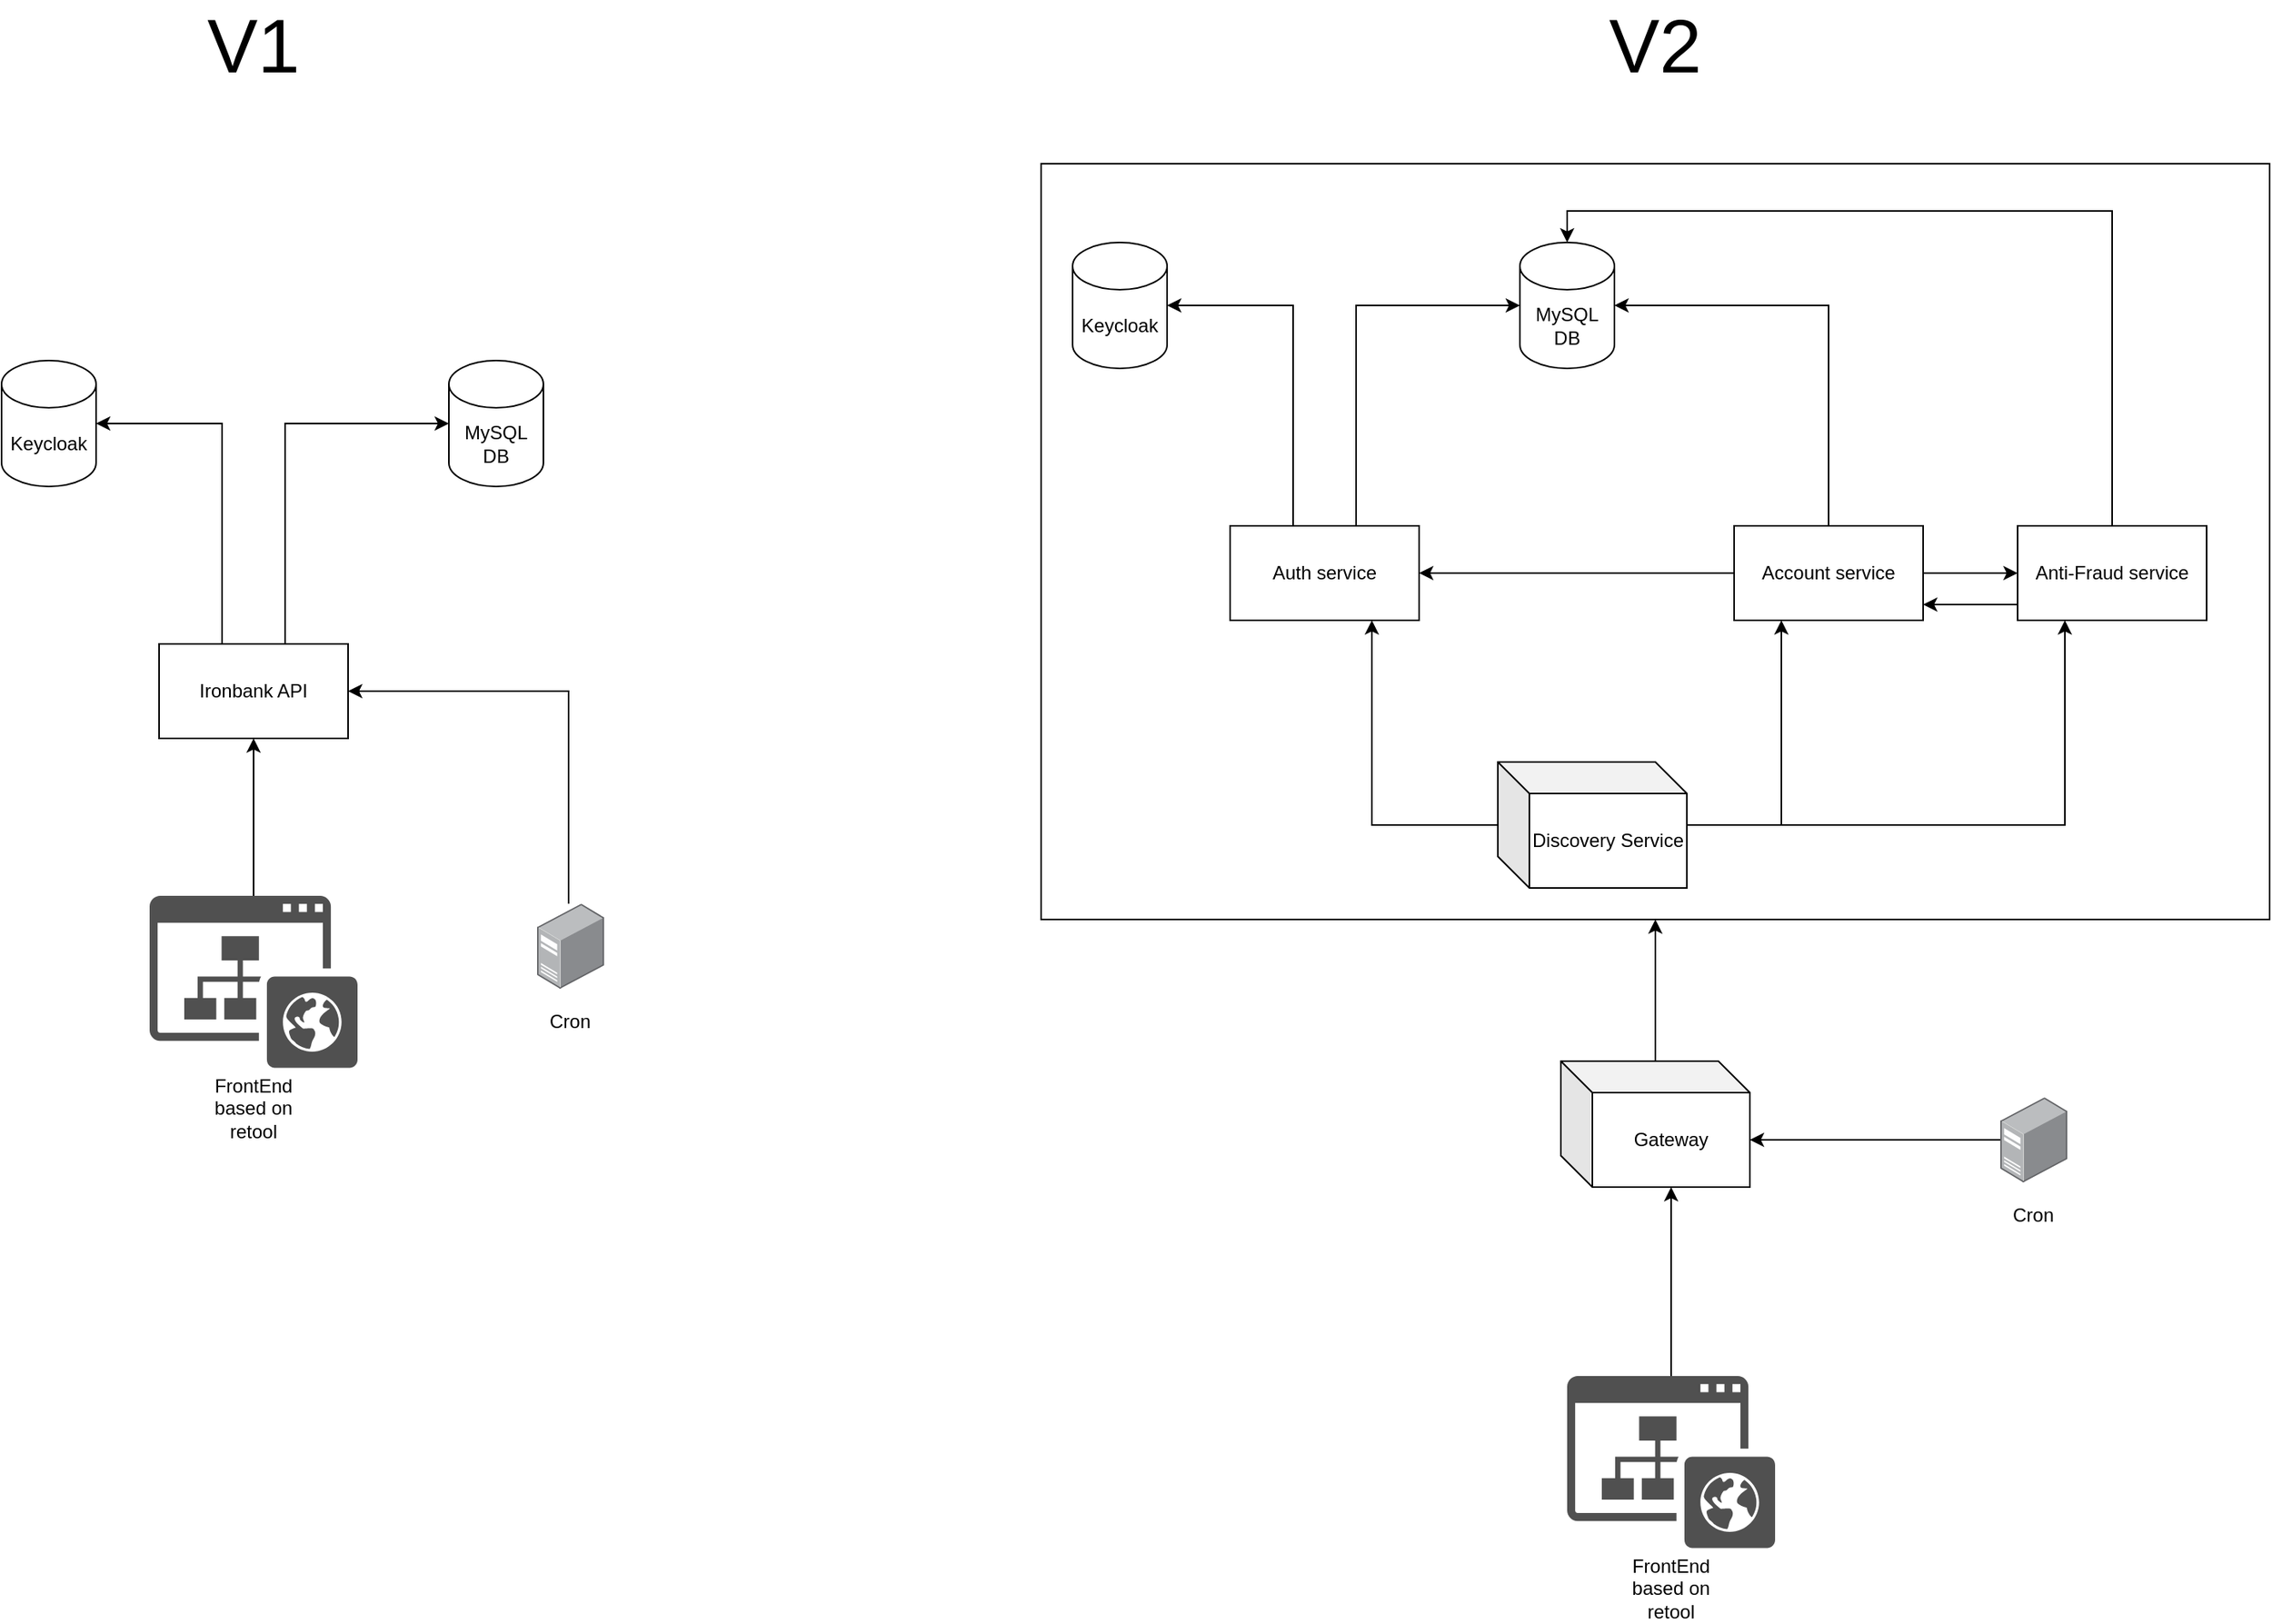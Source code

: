 <mxfile version="20.2.8" type="device"><diagram id="zR-aphUdTskEHhccrLXG" name="Página-1"><mxGraphModel dx="1961" dy="2186" grid="1" gridSize="10" guides="1" tooltips="1" connect="1" arrows="1" fold="1" page="1" pageScale="1" pageWidth="827" pageHeight="1169" math="0" shadow="0"><root><mxCell id="0"/><mxCell id="1" parent="0"/><mxCell id="UNST30MJTOROgTW6B7bt-17" value="" style="rounded=0;whiteSpace=wrap;html=1;" vertex="1" parent="1"><mxGeometry x="80" y="-30" width="780" height="480" as="geometry"/></mxCell><mxCell id="UNST30MJTOROgTW6B7bt-3" style="edgeStyle=orthogonalEdgeStyle;rounded=0;orthogonalLoop=1;jettySize=auto;html=1;entryX=0;entryY=0.5;entryDx=0;entryDy=0;entryPerimeter=0;" edge="1" parent="1" source="UNST30MJTOROgTW6B7bt-1" target="UNST30MJTOROgTW6B7bt-2"><mxGeometry relative="1" as="geometry"><Array as="points"><mxPoint x="280" y="60"/></Array></mxGeometry></mxCell><mxCell id="UNST30MJTOROgTW6B7bt-9" style="edgeStyle=orthogonalEdgeStyle;rounded=0;orthogonalLoop=1;jettySize=auto;html=1;entryX=1;entryY=0.5;entryDx=0;entryDy=0;entryPerimeter=0;" edge="1" parent="1" source="UNST30MJTOROgTW6B7bt-1" target="UNST30MJTOROgTW6B7bt-8"><mxGeometry relative="1" as="geometry"><Array as="points"><mxPoint x="240" y="60"/></Array></mxGeometry></mxCell><mxCell id="UNST30MJTOROgTW6B7bt-1" value="Auth service" style="rounded=0;whiteSpace=wrap;html=1;" vertex="1" parent="1"><mxGeometry x="200" y="200" width="120" height="60" as="geometry"/></mxCell><mxCell id="UNST30MJTOROgTW6B7bt-2" value="MySQL&lt;br&gt;DB" style="shape=cylinder3;whiteSpace=wrap;html=1;boundedLbl=1;backgroundOutline=1;size=15;" vertex="1" parent="1"><mxGeometry x="384" y="20" width="60" height="80" as="geometry"/></mxCell><mxCell id="UNST30MJTOROgTW6B7bt-5" style="edgeStyle=orthogonalEdgeStyle;rounded=0;orthogonalLoop=1;jettySize=auto;html=1;entryX=1;entryY=0.5;entryDx=0;entryDy=0;entryPerimeter=0;" edge="1" parent="1" source="UNST30MJTOROgTW6B7bt-4" target="UNST30MJTOROgTW6B7bt-2"><mxGeometry relative="1" as="geometry"><Array as="points"><mxPoint x="580" y="60"/></Array></mxGeometry></mxCell><mxCell id="UNST30MJTOROgTW6B7bt-23" style="edgeStyle=orthogonalEdgeStyle;rounded=0;orthogonalLoop=1;jettySize=auto;html=1;entryX=1;entryY=0.5;entryDx=0;entryDy=0;" edge="1" parent="1" source="UNST30MJTOROgTW6B7bt-4" target="UNST30MJTOROgTW6B7bt-1"><mxGeometry relative="1" as="geometry"/></mxCell><mxCell id="UNST30MJTOROgTW6B7bt-24" style="edgeStyle=orthogonalEdgeStyle;rounded=0;orthogonalLoop=1;jettySize=auto;html=1;entryX=0;entryY=0.5;entryDx=0;entryDy=0;" edge="1" parent="1" source="UNST30MJTOROgTW6B7bt-4" target="UNST30MJTOROgTW6B7bt-6"><mxGeometry relative="1" as="geometry"/></mxCell><mxCell id="UNST30MJTOROgTW6B7bt-4" value="Account service" style="rounded=0;whiteSpace=wrap;html=1;" vertex="1" parent="1"><mxGeometry x="520" y="200" width="120" height="60" as="geometry"/></mxCell><mxCell id="UNST30MJTOROgTW6B7bt-7" style="edgeStyle=orthogonalEdgeStyle;rounded=0;orthogonalLoop=1;jettySize=auto;html=1;entryX=0.5;entryY=0;entryDx=0;entryDy=0;entryPerimeter=0;" edge="1" parent="1" source="UNST30MJTOROgTW6B7bt-6" target="UNST30MJTOROgTW6B7bt-2"><mxGeometry relative="1" as="geometry"><Array as="points"><mxPoint x="760"/><mxPoint x="414"/></Array></mxGeometry></mxCell><mxCell id="UNST30MJTOROgTW6B7bt-25" style="edgeStyle=orthogonalEdgeStyle;rounded=0;orthogonalLoop=1;jettySize=auto;html=1;" edge="1" parent="1" source="UNST30MJTOROgTW6B7bt-6"><mxGeometry relative="1" as="geometry"><mxPoint x="640" y="250" as="targetPoint"/><Array as="points"><mxPoint x="640" y="250"/></Array></mxGeometry></mxCell><mxCell id="UNST30MJTOROgTW6B7bt-6" value="Anti-Fraud service" style="rounded=0;whiteSpace=wrap;html=1;" vertex="1" parent="1"><mxGeometry x="700" y="200" width="120" height="60" as="geometry"/></mxCell><mxCell id="UNST30MJTOROgTW6B7bt-8" value="Keycloak" style="shape=cylinder3;whiteSpace=wrap;html=1;boundedLbl=1;backgroundOutline=1;size=15;" vertex="1" parent="1"><mxGeometry x="100" y="20" width="60" height="80" as="geometry"/></mxCell><mxCell id="UNST30MJTOROgTW6B7bt-18" style="edgeStyle=orthogonalEdgeStyle;rounded=0;orthogonalLoop=1;jettySize=auto;html=1;entryX=0.5;entryY=1;entryDx=0;entryDy=0;" edge="1" parent="1" source="UNST30MJTOROgTW6B7bt-10" target="UNST30MJTOROgTW6B7bt-17"><mxGeometry relative="1" as="geometry"/></mxCell><mxCell id="UNST30MJTOROgTW6B7bt-10" value="Gateway" style="shape=cube;whiteSpace=wrap;html=1;boundedLbl=1;backgroundOutline=1;darkOpacity=0.05;darkOpacity2=0.1;" vertex="1" parent="1"><mxGeometry x="410" y="540" width="120" height="80" as="geometry"/></mxCell><mxCell id="UNST30MJTOROgTW6B7bt-12" style="edgeStyle=orthogonalEdgeStyle;rounded=0;orthogonalLoop=1;jettySize=auto;html=1;entryX=0.75;entryY=1;entryDx=0;entryDy=0;" edge="1" parent="1" source="UNST30MJTOROgTW6B7bt-11" target="UNST30MJTOROgTW6B7bt-1"><mxGeometry relative="1" as="geometry"/></mxCell><mxCell id="UNST30MJTOROgTW6B7bt-13" style="edgeStyle=orthogonalEdgeStyle;rounded=0;orthogonalLoop=1;jettySize=auto;html=1;entryX=0.25;entryY=1;entryDx=0;entryDy=0;" edge="1" parent="1" source="UNST30MJTOROgTW6B7bt-11" target="UNST30MJTOROgTW6B7bt-4"><mxGeometry relative="1" as="geometry"/></mxCell><mxCell id="UNST30MJTOROgTW6B7bt-14" style="edgeStyle=orthogonalEdgeStyle;rounded=0;orthogonalLoop=1;jettySize=auto;html=1;entryX=0.25;entryY=1;entryDx=0;entryDy=0;" edge="1" parent="1" source="UNST30MJTOROgTW6B7bt-11" target="UNST30MJTOROgTW6B7bt-6"><mxGeometry relative="1" as="geometry"/></mxCell><mxCell id="UNST30MJTOROgTW6B7bt-11" value="Discovery Service" style="shape=cube;whiteSpace=wrap;html=1;boundedLbl=1;backgroundOutline=1;darkOpacity=0.05;darkOpacity2=0.1;" vertex="1" parent="1"><mxGeometry x="370" y="350" width="120" height="80" as="geometry"/></mxCell><mxCell id="UNST30MJTOROgTW6B7bt-21" style="edgeStyle=orthogonalEdgeStyle;rounded=0;orthogonalLoop=1;jettySize=auto;html=1;entryX=0;entryY=0;entryDx=70;entryDy=80;entryPerimeter=0;" edge="1" parent="1" source="UNST30MJTOROgTW6B7bt-20" target="UNST30MJTOROgTW6B7bt-10"><mxGeometry relative="1" as="geometry"/></mxCell><mxCell id="UNST30MJTOROgTW6B7bt-27" style="edgeStyle=orthogonalEdgeStyle;rounded=0;orthogonalLoop=1;jettySize=auto;html=1;entryX=0;entryY=0.5;entryDx=0;entryDy=0;entryPerimeter=0;" edge="1" source="UNST30MJTOROgTW6B7bt-29" target="UNST30MJTOROgTW6B7bt-30" parent="1"><mxGeometry relative="1" as="geometry"><Array as="points"><mxPoint x="-400" y="135"/></Array></mxGeometry></mxCell><mxCell id="UNST30MJTOROgTW6B7bt-28" style="edgeStyle=orthogonalEdgeStyle;rounded=0;orthogonalLoop=1;jettySize=auto;html=1;entryX=1;entryY=0.5;entryDx=0;entryDy=0;entryPerimeter=0;" edge="1" source="UNST30MJTOROgTW6B7bt-29" target="UNST30MJTOROgTW6B7bt-38" parent="1"><mxGeometry relative="1" as="geometry"><Array as="points"><mxPoint x="-440" y="135"/></Array></mxGeometry></mxCell><mxCell id="UNST30MJTOROgTW6B7bt-29" value="Ironbank API" style="rounded=0;whiteSpace=wrap;html=1;" vertex="1" parent="1"><mxGeometry x="-480" y="275" width="120" height="60" as="geometry"/></mxCell><mxCell id="UNST30MJTOROgTW6B7bt-30" value="MySQL&lt;br&gt;DB" style="shape=cylinder3;whiteSpace=wrap;html=1;boundedLbl=1;backgroundOutline=1;size=15;" vertex="1" parent="1"><mxGeometry x="-296" y="95" width="60" height="80" as="geometry"/></mxCell><mxCell id="UNST30MJTOROgTW6B7bt-38" value="Keycloak" style="shape=cylinder3;whiteSpace=wrap;html=1;boundedLbl=1;backgroundOutline=1;size=15;" vertex="1" parent="1"><mxGeometry x="-580" y="95" width="60" height="80" as="geometry"/></mxCell><mxCell id="UNST30MJTOROgTW6B7bt-48" value="" style="group" vertex="1" connectable="0" parent="1"><mxGeometry x="-486" y="435" width="132" height="150" as="geometry"/></mxCell><mxCell id="UNST30MJTOROgTW6B7bt-46" value="" style="sketch=0;pointerEvents=1;shadow=0;dashed=0;html=1;strokeColor=none;fillColor=#505050;labelPosition=center;verticalLabelPosition=bottom;verticalAlign=top;outlineConnect=0;align=center;shape=mxgraph.office.sites.website_public;" vertex="1" parent="UNST30MJTOROgTW6B7bt-48"><mxGeometry width="132" height="109.24" as="geometry"/></mxCell><mxCell id="UNST30MJTOROgTW6B7bt-47" value="FrontEnd based on retool" style="text;html=1;strokeColor=none;fillColor=none;align=center;verticalAlign=middle;whiteSpace=wrap;rounded=0;" vertex="1" parent="UNST30MJTOROgTW6B7bt-48"><mxGeometry x="36" y="120" width="60" height="30" as="geometry"/></mxCell><mxCell id="UNST30MJTOROgTW6B7bt-49" style="edgeStyle=orthogonalEdgeStyle;rounded=0;orthogonalLoop=1;jettySize=auto;html=1;entryX=0.5;entryY=1;entryDx=0;entryDy=0;" edge="1" parent="1" source="UNST30MJTOROgTW6B7bt-46" target="UNST30MJTOROgTW6B7bt-29"><mxGeometry relative="1" as="geometry"/></mxCell><mxCell id="UNST30MJTOROgTW6B7bt-50" value="" style="group" vertex="1" connectable="0" parent="1"><mxGeometry x="414" y="740" width="132" height="150" as="geometry"/></mxCell><mxCell id="UNST30MJTOROgTW6B7bt-20" value="" style="sketch=0;pointerEvents=1;shadow=0;dashed=0;html=1;strokeColor=none;fillColor=#505050;labelPosition=center;verticalLabelPosition=bottom;verticalAlign=top;outlineConnect=0;align=center;shape=mxgraph.office.sites.website_public;" vertex="1" parent="UNST30MJTOROgTW6B7bt-50"><mxGeometry width="132" height="109.24" as="geometry"/></mxCell><mxCell id="UNST30MJTOROgTW6B7bt-22" value="FrontEnd based on retool" style="text;html=1;strokeColor=none;fillColor=none;align=center;verticalAlign=middle;whiteSpace=wrap;rounded=0;" vertex="1" parent="UNST30MJTOROgTW6B7bt-50"><mxGeometry x="36" y="120" width="60" height="30" as="geometry"/></mxCell><mxCell id="UNST30MJTOROgTW6B7bt-54" value="" style="group" vertex="1" connectable="0" parent="1"><mxGeometry x="-249" y="440" width="60" height="90" as="geometry"/></mxCell><mxCell id="UNST30MJTOROgTW6B7bt-52" value="" style="points=[];aspect=fixed;html=1;align=center;shadow=0;dashed=0;image;image=img/lib/allied_telesis/computer_and_terminals/Server_Desktop.svg;" vertex="1" parent="UNST30MJTOROgTW6B7bt-54"><mxGeometry x="9" width="42.6" height="54" as="geometry"/></mxCell><mxCell id="UNST30MJTOROgTW6B7bt-53" value="Cron" style="text;html=1;strokeColor=none;fillColor=none;align=center;verticalAlign=middle;whiteSpace=wrap;rounded=0;" vertex="1" parent="UNST30MJTOROgTW6B7bt-54"><mxGeometry y="60" width="60" height="30" as="geometry"/></mxCell><mxCell id="UNST30MJTOROgTW6B7bt-55" style="edgeStyle=orthogonalEdgeStyle;rounded=0;orthogonalLoop=1;jettySize=auto;html=1;entryX=1;entryY=0.5;entryDx=0;entryDy=0;" edge="1" parent="1" source="UNST30MJTOROgTW6B7bt-52" target="UNST30MJTOROgTW6B7bt-29"><mxGeometry relative="1" as="geometry"><Array as="points"><mxPoint x="-220" y="305"/></Array></mxGeometry></mxCell><mxCell id="UNST30MJTOROgTW6B7bt-56" value="" style="group" vertex="1" connectable="0" parent="1"><mxGeometry x="680" y="563" width="60" height="90" as="geometry"/></mxCell><mxCell id="UNST30MJTOROgTW6B7bt-57" value="" style="points=[];aspect=fixed;html=1;align=center;shadow=0;dashed=0;image;image=img/lib/allied_telesis/computer_and_terminals/Server_Desktop.svg;" vertex="1" parent="UNST30MJTOROgTW6B7bt-56"><mxGeometry x="9" width="42.6" height="54" as="geometry"/></mxCell><mxCell id="UNST30MJTOROgTW6B7bt-58" value="Cron" style="text;html=1;strokeColor=none;fillColor=none;align=center;verticalAlign=middle;whiteSpace=wrap;rounded=0;" vertex="1" parent="UNST30MJTOROgTW6B7bt-56"><mxGeometry y="60" width="60" height="30" as="geometry"/></mxCell><mxCell id="UNST30MJTOROgTW6B7bt-59" style="edgeStyle=orthogonalEdgeStyle;rounded=0;orthogonalLoop=1;jettySize=auto;html=1;entryX=0;entryY=0;entryDx=120;entryDy=50;entryPerimeter=0;" edge="1" parent="1" source="UNST30MJTOROgTW6B7bt-57" target="UNST30MJTOROgTW6B7bt-10"><mxGeometry relative="1" as="geometry"/></mxCell><mxCell id="UNST30MJTOROgTW6B7bt-60" value="&lt;font style=&quot;font-size: 48px;&quot;&gt;V1&lt;/font&gt;" style="text;html=1;strokeColor=none;fillColor=none;align=center;verticalAlign=middle;whiteSpace=wrap;rounded=0;" vertex="1" parent="1"><mxGeometry x="-450" y="-120" width="60" height="30" as="geometry"/></mxCell><mxCell id="UNST30MJTOROgTW6B7bt-61" value="&lt;font style=&quot;font-size: 48px;&quot;&gt;V2&lt;/font&gt;" style="text;html=1;strokeColor=none;fillColor=none;align=center;verticalAlign=middle;whiteSpace=wrap;rounded=0;" vertex="1" parent="1"><mxGeometry x="440" y="-120" width="60" height="30" as="geometry"/></mxCell></root></mxGraphModel></diagram></mxfile>